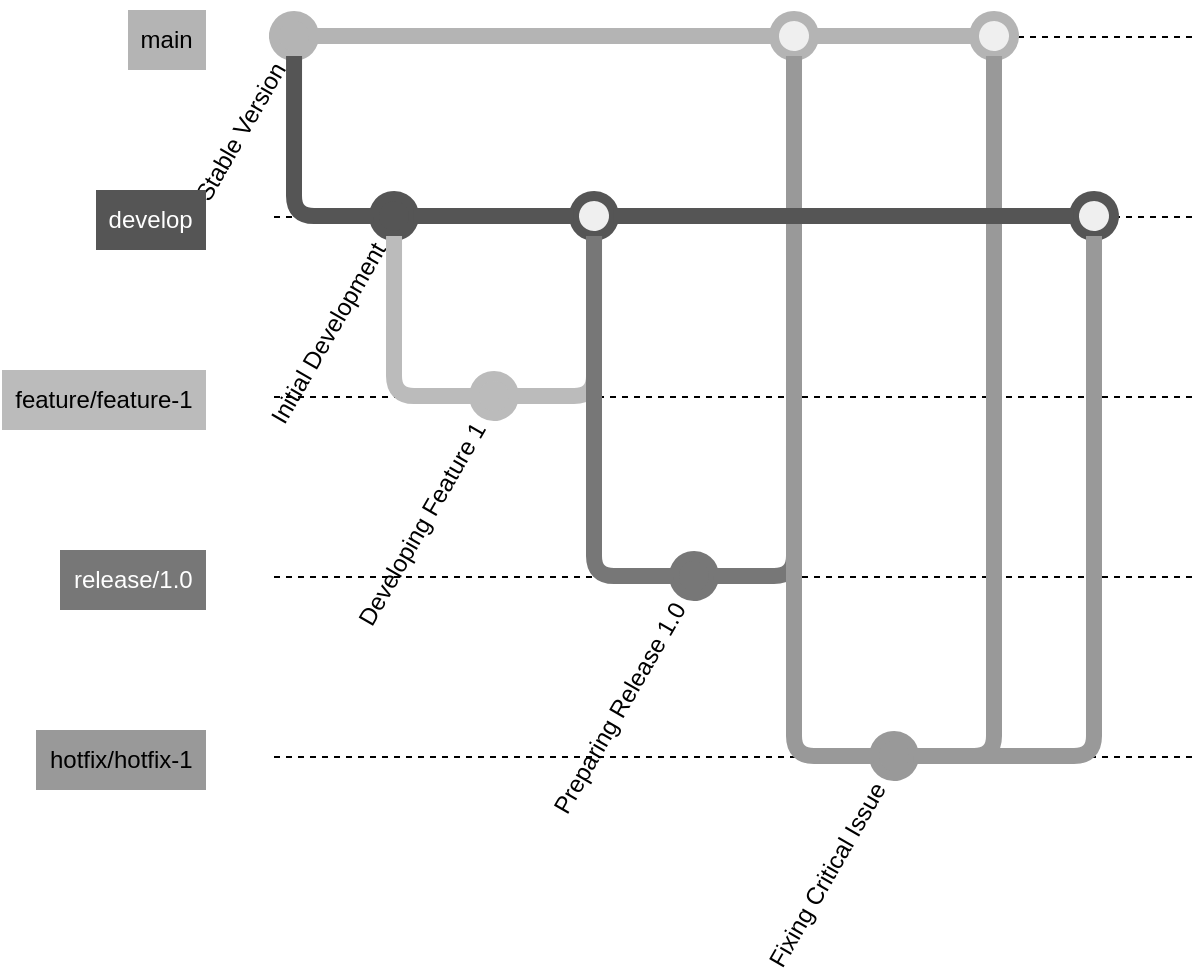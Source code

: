 <mxfile version="25.0.2">
  <diagram name="Página-1" id="7bvWsoHGWssZkpda3yvX">
    <mxGraphModel dx="1843" dy="598" grid="1" gridSize="10" guides="1" tooltips="1" connect="1" arrows="1" fold="1" page="1" pageScale="1" pageWidth="827" pageHeight="1169" math="0" shadow="0">
      <root>
        <mxCell id="0" />
        <mxCell id="1" parent="0" />
        <mxCell id="vpK9dFbbWmdcST4rvK9l-1" value="&lt;p style=&quot;line-height: 50%;&quot;&gt;&amp;nbsp;&amp;nbsp;main&amp;nbsp;&amp;nbsp;&lt;/p&gt;" style="line;dashed=1;strokeWidth=1;labelPosition=left;verticalLabelPosition=middle;align=right;verticalAlign=middle;spacingRight=35;spacingTop=0;spacing=0;backgroundOutline=0;html=1;labelBackgroundColor=#b4b4b4;fontColor=#000;" vertex="1" parent="1">
          <mxGeometry x="20" y="20" width="460" height="1" as="geometry" />
        </mxCell>
        <mxCell id="vpK9dFbbWmdcST4rvK9l-2" value="Stable Version" style="ellipse;verticalAlign=middle;labelPosition=left;verticalLabelPosition=middle;align=right;rotation=300;spacingRight=4;labelBackgroundColor=default;strokeWidth=5;strokeColor=#b4b4b4;fillColor=#b4b4b4;" vertex="1" parent="vpK9dFbbWmdcST4rvK9l-1">
          <mxGeometry y="-10" width="20" height="20" as="geometry" />
        </mxCell>
        <mxCell id="vpK9dFbbWmdcST4rvK9l-3" value="" style="ellipse;verticalAlign=middle;labelPosition=left;verticalLabelPosition=middle;align=right;rotation=300;spacingRight=4;labelBackgroundColor=default;strokeWidth=5;strokeColor=#b4b4b4;fillColor=#efefef;" vertex="1" parent="vpK9dFbbWmdcST4rvK9l-1">
          <mxGeometry x="250" y="-10" width="20" height="20" as="geometry" />
        </mxCell>
        <mxCell id="vpK9dFbbWmdcST4rvK9l-4" value="" style="ellipse;verticalAlign=middle;labelPosition=left;verticalLabelPosition=middle;align=right;rotation=300;spacingRight=4;labelBackgroundColor=default;strokeWidth=5;strokeColor=#b4b4b4;fillColor=#efefef;" vertex="1" parent="vpK9dFbbWmdcST4rvK9l-1">
          <mxGeometry x="350" y="-10" width="20" height="20" as="geometry" />
        </mxCell>
        <mxCell id="vpK9dFbbWmdcST4rvK9l-5" value="&lt;p style=&quot;line-height: 50%;&quot;&gt;&amp;nbsp;&amp;nbsp;develop&amp;nbsp;&amp;nbsp;&lt;/p&gt;" style="line;dashed=1;strokeWidth=1;labelPosition=left;verticalLabelPosition=middle;align=right;verticalAlign=middle;spacingRight=35;spacingTop=0;spacing=0;backgroundOutline=0;html=1;labelBackgroundColor=#555;fontColor=#fff;" vertex="1" parent="1">
          <mxGeometry x="20" y="110" width="460" height="1" as="geometry" />
        </mxCell>
        <mxCell id="vpK9dFbbWmdcST4rvK9l-6" value="Initial Development" style="ellipse;verticalAlign=middle;labelPosition=left;verticalLabelPosition=middle;align=right;rotation=300;spacingRight=4;labelBackgroundColor=default;strokeWidth=5;strokeColor=#555;fillColor=#555;" vertex="1" parent="vpK9dFbbWmdcST4rvK9l-5">
          <mxGeometry x="50" y="-10" width="20" height="20" as="geometry" />
        </mxCell>
        <mxCell id="vpK9dFbbWmdcST4rvK9l-7" value="" style="ellipse;verticalAlign=middle;labelPosition=left;verticalLabelPosition=middle;align=right;rotation=300;spacingRight=4;labelBackgroundColor=default;strokeWidth=5;strokeColor=#555;fillColor=#efefef;" vertex="1" parent="vpK9dFbbWmdcST4rvK9l-5">
          <mxGeometry x="150" y="-10" width="20" height="20" as="geometry" />
        </mxCell>
        <mxCell id="vpK9dFbbWmdcST4rvK9l-8" value="" style="ellipse;verticalAlign=middle;labelPosition=left;verticalLabelPosition=middle;align=right;rotation=300;spacingRight=4;labelBackgroundColor=default;strokeWidth=5;strokeColor=#555;fillColor=#efefef;" vertex="1" parent="vpK9dFbbWmdcST4rvK9l-5">
          <mxGeometry x="400" y="-10" width="20" height="20" as="geometry" />
        </mxCell>
        <mxCell id="vpK9dFbbWmdcST4rvK9l-9" value="&lt;p style=&quot;line-height: 50%;&quot;&gt;&amp;nbsp;&amp;nbsp;feature/feature-1&amp;nbsp;&amp;nbsp;&lt;/p&gt;" style="line;dashed=1;strokeWidth=1;labelPosition=left;verticalLabelPosition=middle;align=right;verticalAlign=middle;spacingRight=35;spacingTop=0;spacing=0;backgroundOutline=0;html=1;labelBackgroundColor=#bbb;fontColor=#000;" vertex="1" parent="1">
          <mxGeometry x="20" y="200" width="460" height="1" as="geometry" />
        </mxCell>
        <mxCell id="vpK9dFbbWmdcST4rvK9l-10" value="Developing Feature 1" style="ellipse;verticalAlign=middle;labelPosition=left;verticalLabelPosition=middle;align=right;rotation=300;spacingRight=4;labelBackgroundColor=default;strokeWidth=5;strokeColor=#bbb;fillColor=#bbb;" vertex="1" parent="vpK9dFbbWmdcST4rvK9l-9">
          <mxGeometry x="100" y="-10" width="20" height="20" as="geometry" />
        </mxCell>
        <mxCell id="vpK9dFbbWmdcST4rvK9l-11" value="&lt;p style=&quot;line-height: 50%;&quot;&gt;&amp;nbsp;&amp;nbsp;release/1.0&amp;nbsp;&amp;nbsp;&lt;/p&gt;" style="line;dashed=1;strokeWidth=1;labelPosition=left;verticalLabelPosition=middle;align=right;verticalAlign=middle;spacingRight=35;spacingTop=0;spacing=0;backgroundOutline=0;html=1;labelBackgroundColor=#777;fontColor=#fff;" vertex="1" parent="1">
          <mxGeometry x="20" y="290" width="460" height="1" as="geometry" />
        </mxCell>
        <mxCell id="vpK9dFbbWmdcST4rvK9l-12" value="Preparing Release 1.0" style="ellipse;verticalAlign=middle;labelPosition=left;verticalLabelPosition=middle;align=right;rotation=300;spacingRight=4;labelBackgroundColor=default;strokeWidth=5;strokeColor=#777;fillColor=#777;" vertex="1" parent="vpK9dFbbWmdcST4rvK9l-11">
          <mxGeometry x="200" y="-10" width="20" height="20" as="geometry" />
        </mxCell>
        <mxCell id="vpK9dFbbWmdcST4rvK9l-13" value="&lt;p style=&quot;line-height: 50%;&quot;&gt;&amp;nbsp;&amp;nbsp;hotfix/hotfix-1&amp;nbsp;&amp;nbsp;&lt;/p&gt;" style="line;dashed=1;strokeWidth=1;labelPosition=left;verticalLabelPosition=middle;align=right;verticalAlign=middle;spacingRight=35;spacingTop=0;spacing=0;backgroundOutline=0;html=1;labelBackgroundColor=#999;fontColor=#000;" vertex="1" parent="1">
          <mxGeometry x="20" y="380" width="460" height="1" as="geometry" />
        </mxCell>
        <mxCell id="vpK9dFbbWmdcST4rvK9l-14" value="Fixing Critical Issue" style="ellipse;verticalAlign=middle;labelPosition=left;verticalLabelPosition=middle;align=right;rotation=300;spacingRight=4;labelBackgroundColor=default;strokeWidth=5;strokeColor=#999;fillColor=#999;" vertex="1" parent="vpK9dFbbWmdcST4rvK9l-13">
          <mxGeometry x="300" y="-10" width="20" height="20" as="geometry" />
        </mxCell>
        <mxCell id="vpK9dFbbWmdcST4rvK9l-15" style="rounded=1;endArrow=none;endFill=0;strokeWidth=8;strokeColor=#555;" edge="1" parent="1" source="vpK9dFbbWmdcST4rvK9l-2" target="vpK9dFbbWmdcST4rvK9l-6">
          <mxGeometry relative="1" as="geometry">
            <Array as="points">
              <mxPoint x="30" y="110" />
            </Array>
          </mxGeometry>
        </mxCell>
        <mxCell id="vpK9dFbbWmdcST4rvK9l-16" style="rounded=1;endArrow=none;endFill=0;strokeWidth=8;strokeColor=#bbb;" edge="1" parent="1" source="vpK9dFbbWmdcST4rvK9l-6" target="vpK9dFbbWmdcST4rvK9l-10">
          <mxGeometry relative="1" as="geometry">
            <Array as="points">
              <mxPoint x="80" y="200" />
            </Array>
          </mxGeometry>
        </mxCell>
        <mxCell id="vpK9dFbbWmdcST4rvK9l-17" style="rounded=1;endArrow=none;endFill=0;strokeWidth=8;strokeColor=#555;" edge="1" parent="1" source="vpK9dFbbWmdcST4rvK9l-6" target="vpK9dFbbWmdcST4rvK9l-7">
          <mxGeometry relative="1" as="geometry" />
        </mxCell>
        <mxCell id="vpK9dFbbWmdcST4rvK9l-18" style="rounded=1;endArrow=none;endFill=0;strokeWidth=8;strokeColor=#bbb;" edge="1" parent="1" source="vpK9dFbbWmdcST4rvK9l-10" target="vpK9dFbbWmdcST4rvK9l-7">
          <mxGeometry relative="1" as="geometry">
            <Array as="points">
              <mxPoint x="180" y="200" />
            </Array>
          </mxGeometry>
        </mxCell>
        <mxCell id="vpK9dFbbWmdcST4rvK9l-19" style="rounded=1;endArrow=none;endFill=0;strokeWidth=8;strokeColor=#777;" edge="1" parent="1" source="vpK9dFbbWmdcST4rvK9l-7" target="vpK9dFbbWmdcST4rvK9l-12">
          <mxGeometry relative="1" as="geometry">
            <Array as="points">
              <mxPoint x="180" y="290" />
            </Array>
          </mxGeometry>
        </mxCell>
        <mxCell id="vpK9dFbbWmdcST4rvK9l-20" style="rounded=1;endArrow=none;endFill=0;strokeWidth=8;strokeColor=#b4b4b4;" edge="1" parent="1" source="vpK9dFbbWmdcST4rvK9l-2" target="vpK9dFbbWmdcST4rvK9l-3">
          <mxGeometry relative="1" as="geometry" />
        </mxCell>
        <mxCell id="vpK9dFbbWmdcST4rvK9l-21" style="rounded=1;endArrow=none;endFill=0;strokeWidth=8;strokeColor=#777;" edge="1" parent="1" source="vpK9dFbbWmdcST4rvK9l-12" target="vpK9dFbbWmdcST4rvK9l-3">
          <mxGeometry relative="1" as="geometry">
            <Array as="points">
              <mxPoint x="280" y="290" />
            </Array>
          </mxGeometry>
        </mxCell>
        <mxCell id="vpK9dFbbWmdcST4rvK9l-22" style="rounded=1;endArrow=none;endFill=0;strokeWidth=8;strokeColor=#999;" edge="1" parent="1" source="vpK9dFbbWmdcST4rvK9l-3" target="vpK9dFbbWmdcST4rvK9l-14">
          <mxGeometry relative="1" as="geometry">
            <Array as="points">
              <mxPoint x="280" y="380" />
            </Array>
          </mxGeometry>
        </mxCell>
        <mxCell id="vpK9dFbbWmdcST4rvK9l-23" style="rounded=1;endArrow=none;endFill=0;strokeWidth=8;strokeColor=#b4b4b4;" edge="1" parent="1" source="vpK9dFbbWmdcST4rvK9l-3" target="vpK9dFbbWmdcST4rvK9l-4">
          <mxGeometry relative="1" as="geometry" />
        </mxCell>
        <mxCell id="vpK9dFbbWmdcST4rvK9l-24" style="rounded=1;endArrow=none;endFill=0;strokeWidth=8;strokeColor=#999;" edge="1" parent="1" source="vpK9dFbbWmdcST4rvK9l-14" target="vpK9dFbbWmdcST4rvK9l-4">
          <mxGeometry relative="1" as="geometry">
            <Array as="points">
              <mxPoint x="380" y="380" />
            </Array>
          </mxGeometry>
        </mxCell>
        <mxCell id="vpK9dFbbWmdcST4rvK9l-25" style="rounded=1;endArrow=none;endFill=0;strokeWidth=8;strokeColor=#555;" edge="1" parent="1" source="vpK9dFbbWmdcST4rvK9l-7" target="vpK9dFbbWmdcST4rvK9l-8">
          <mxGeometry relative="1" as="geometry" />
        </mxCell>
        <mxCell id="vpK9dFbbWmdcST4rvK9l-26" style="rounded=1;endArrow=none;endFill=0;strokeWidth=8;strokeColor=#999;" edge="1" parent="1" source="vpK9dFbbWmdcST4rvK9l-14" target="vpK9dFbbWmdcST4rvK9l-8">
          <mxGeometry relative="1" as="geometry">
            <Array as="points">
              <mxPoint x="430" y="380" />
            </Array>
          </mxGeometry>
        </mxCell>
      </root>
    </mxGraphModel>
  </diagram>
</mxfile>
